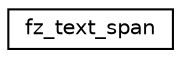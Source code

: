 digraph "Graphical Class Hierarchy"
{
 // LATEX_PDF_SIZE
  edge [fontname="Helvetica",fontsize="10",labelfontname="Helvetica",labelfontsize="10"];
  node [fontname="Helvetica",fontsize="10",shape=record];
  rankdir="LR";
  Node0 [label="fz_text_span",height=0.2,width=0.4,color="black", fillcolor="white", style="filled",URL="$structfz__text__span.html",tooltip=" "];
}
